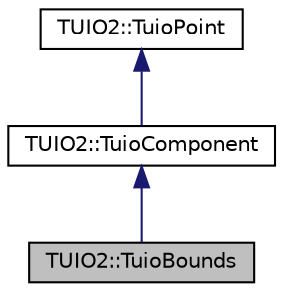 digraph "TUIO2::TuioBounds"
{
 // LATEX_PDF_SIZE
  edge [fontname="Helvetica",fontsize="10",labelfontname="Helvetica",labelfontsize="10"];
  node [fontname="Helvetica",fontsize="10",shape=record];
  Node1 [label="TUIO2::TuioBounds",height=0.2,width=0.4,color="black", fillcolor="grey75", style="filled", fontcolor="black",tooltip=" "];
  Node2 -> Node1 [dir="back",color="midnightblue",fontsize="10",style="solid",fontname="Helvetica"];
  Node2 [label="TUIO2::TuioComponent",height=0.2,width=0.4,color="black", fillcolor="white", style="filled",URL="$classTUIO2_1_1TuioComponent.html",tooltip=" "];
  Node3 -> Node2 [dir="back",color="midnightblue",fontsize="10",style="solid",fontname="Helvetica"];
  Node3 [label="TUIO2::TuioPoint",height=0.2,width=0.4,color="black", fillcolor="white", style="filled",URL="$classTUIO2_1_1TuioPoint.html",tooltip=" "];
}
